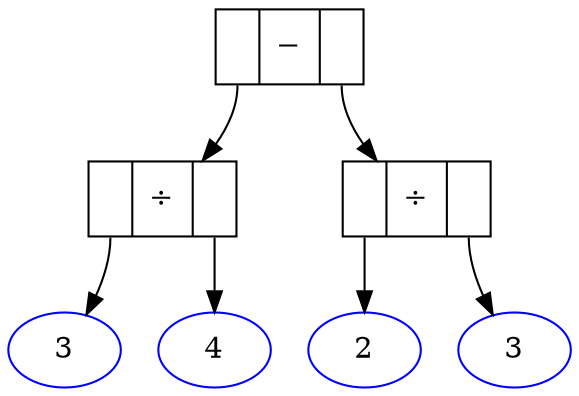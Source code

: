 strict digraph minusFrac1 {
three1, three2 [label="3", color=blue];
four [label="4", color=blue];
two [label="2", color=blue];
div1, div2 [shape=record, label="<0>|&divide;|<1>"];
minus1 [shape=record, label="<0>|&minus;|<1>"];
minus1:0 -> div1;
minus1:1 -> div2;
div1:0 -> three1;
div1:1 -> four;
div2:0 -> two;
div2:1 -> three2;
}
